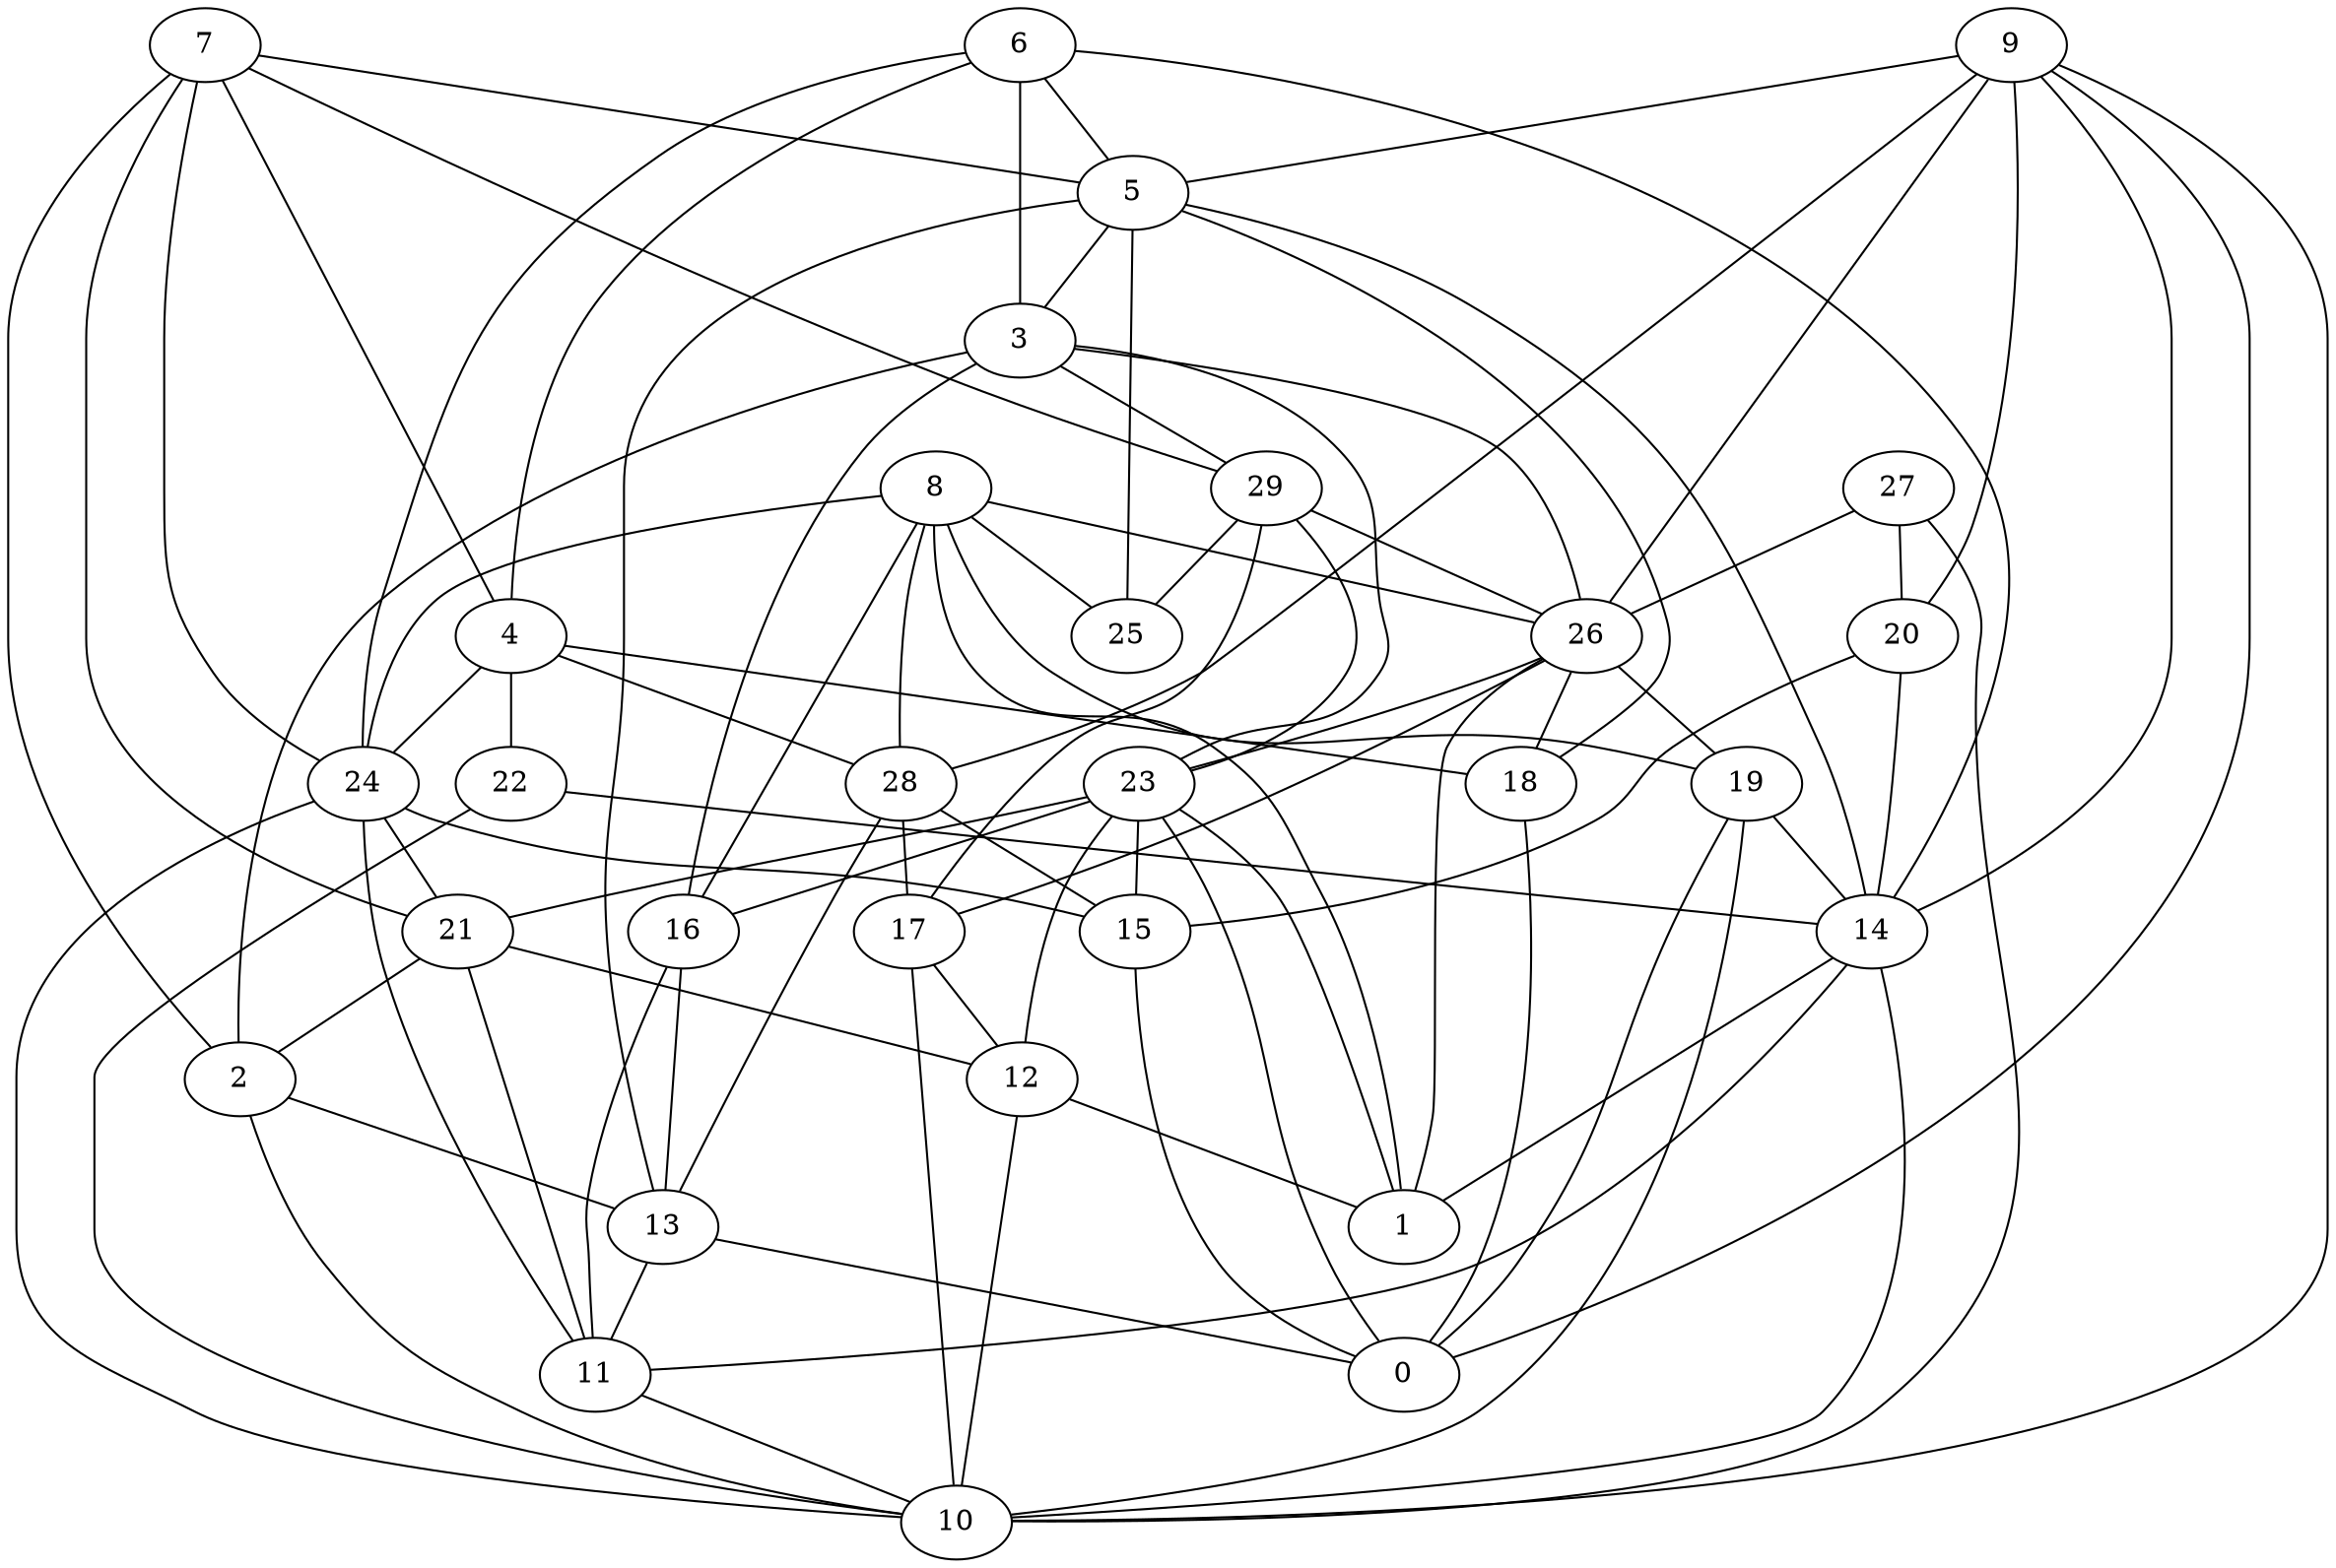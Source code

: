 digraph GG_graph {

subgraph G_graph {
edge [color = black]
"20" -> "15" [dir = none]
"8" -> "25" [dir = none]
"8" -> "26" [dir = none]
"8" -> "24" [dir = none]
"8" -> "16" [dir = none]
"8" -> "1" [dir = none]
"19" -> "0" [dir = none]
"24" -> "11" [dir = none]
"24" -> "10" [dir = none]
"24" -> "15" [dir = none]
"29" -> "26" [dir = none]
"29" -> "25" [dir = none]
"13" -> "0" [dir = none]
"13" -> "11" [dir = none]
"22" -> "10" [dir = none]
"9" -> "28" [dir = none]
"9" -> "5" [dir = none]
"9" -> "26" [dir = none]
"9" -> "20" [dir = none]
"9" -> "14" [dir = none]
"9" -> "10" [dir = none]
"9" -> "0" [dir = none]
"17" -> "12" [dir = none]
"17" -> "10" [dir = none]
"28" -> "15" [dir = none]
"28" -> "17" [dir = none]
"4" -> "24" [dir = none]
"4" -> "22" [dir = none]
"4" -> "28" [dir = none]
"16" -> "13" [dir = none]
"6" -> "5" [dir = none]
"6" -> "24" [dir = none]
"3" -> "29" [dir = none]
"3" -> "2" [dir = none]
"26" -> "19" [dir = none]
"26" -> "1" [dir = none]
"26" -> "17" [dir = none]
"27" -> "10" [dir = none]
"27" -> "26" [dir = none]
"7" -> "24" [dir = none]
"7" -> "29" [dir = none]
"7" -> "4" [dir = none]
"7" -> "5" [dir = none]
"7" -> "2" [dir = none]
"5" -> "25" [dir = none]
"5" -> "14" [dir = none]
"5" -> "18" [dir = none]
"5" -> "3" [dir = none]
"5" -> "13" [dir = none]
"11" -> "10" [dir = none]
"18" -> "0" [dir = none]
"12" -> "1" [dir = none]
"21" -> "11" [dir = none]
"23" -> "16" [dir = none]
"23" -> "1" [dir = none]
"23" -> "21" [dir = none]
"2" -> "10" [dir = none]
"2" -> "13" [dir = none]
"8" -> "19" [dir = none]
"23" -> "0" [dir = none]
"8" -> "28" [dir = none]
"3" -> "16" [dir = none]
"12" -> "10" [dir = none]
"20" -> "14" [dir = none]
"29" -> "23" [dir = none]
"14" -> "1" [dir = none]
"15" -> "0" [dir = none]
"19" -> "14" [dir = none]
"26" -> "23" [dir = none]
"23" -> "12" [dir = none]
"23" -> "15" [dir = none]
"6" -> "14" [dir = none]
"14" -> "11" [dir = none]
"26" -> "18" [dir = none]
"21" -> "2" [dir = none]
"19" -> "10" [dir = none]
"24" -> "21" [dir = none]
"22" -> "14" [dir = none]
"27" -> "20" [dir = none]
"29" -> "17" [dir = none]
"4" -> "18" [dir = none]
"6" -> "4" [dir = none]
"28" -> "13" [dir = none]
"6" -> "3" [dir = none]
"14" -> "10" [dir = none]
"3" -> "23" [dir = none]
"3" -> "26" [dir = none]
"21" -> "12" [dir = none]
"16" -> "11" [dir = none]
"7" -> "21" [dir = none]
}

}
